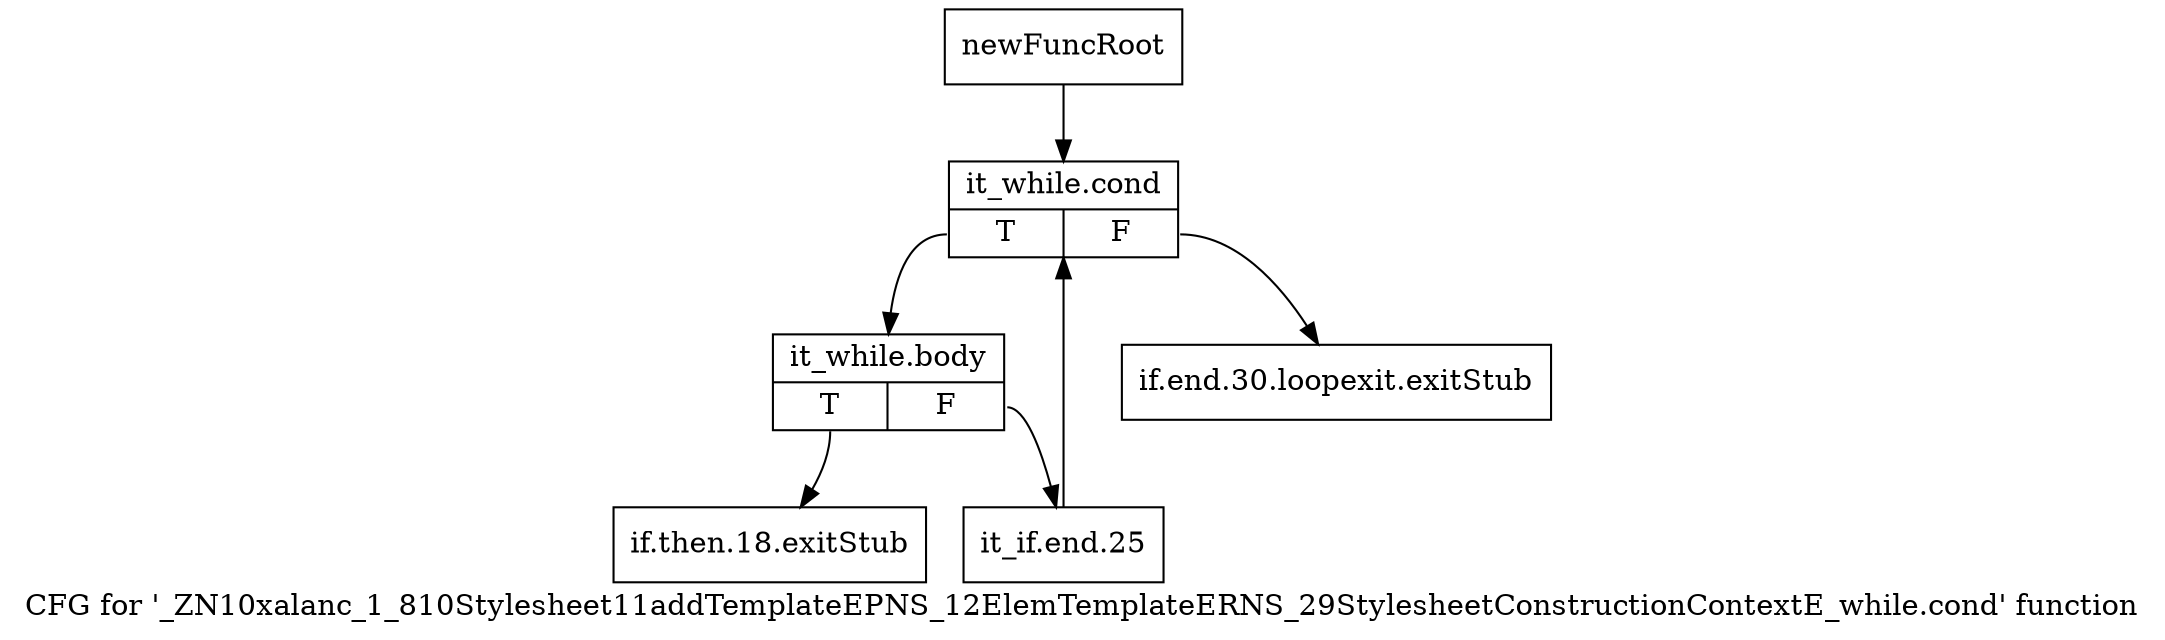 digraph "CFG for '_ZN10xalanc_1_810Stylesheet11addTemplateEPNS_12ElemTemplateERNS_29StylesheetConstructionContextE_while.cond' function" {
	label="CFG for '_ZN10xalanc_1_810Stylesheet11addTemplateEPNS_12ElemTemplateERNS_29StylesheetConstructionContextE_while.cond' function";

	Node0x9fed060 [shape=record,label="{newFuncRoot}"];
	Node0x9fed060 -> Node0x9fed150;
	Node0x9fed0b0 [shape=record,label="{if.end.30.loopexit.exitStub}"];
	Node0x9fed100 [shape=record,label="{if.then.18.exitStub}"];
	Node0x9fed150 [shape=record,label="{it_while.cond|{<s0>T|<s1>F}}"];
	Node0x9fed150:s0 -> Node0x9fed1a0;
	Node0x9fed150:s1 -> Node0x9fed0b0;
	Node0x9fed1a0 [shape=record,label="{it_while.body|{<s0>T|<s1>F}}"];
	Node0x9fed1a0:s0 -> Node0x9fed100;
	Node0x9fed1a0:s1 -> Node0x9fed1f0;
	Node0x9fed1f0 [shape=record,label="{it_if.end.25}"];
	Node0x9fed1f0 -> Node0x9fed150;
}

